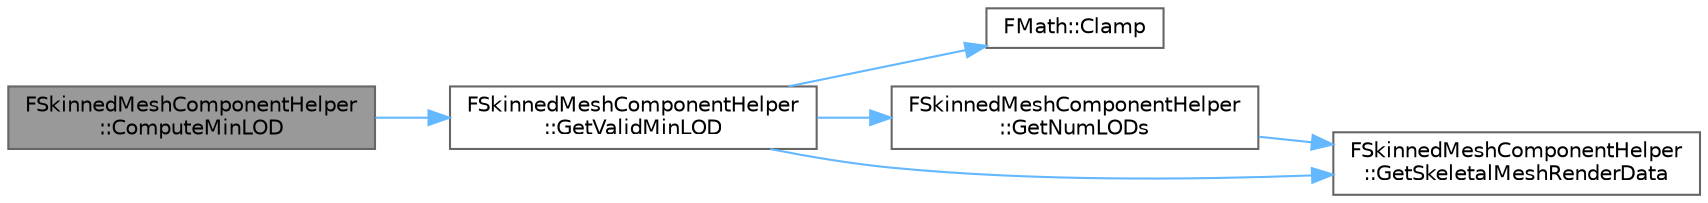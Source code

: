 digraph "FSkinnedMeshComponentHelper::ComputeMinLOD"
{
 // INTERACTIVE_SVG=YES
 // LATEX_PDF_SIZE
  bgcolor="transparent";
  edge [fontname=Helvetica,fontsize=10,labelfontname=Helvetica,labelfontsize=10];
  node [fontname=Helvetica,fontsize=10,shape=box,height=0.2,width=0.4];
  rankdir="LR";
  Node1 [id="Node000001",label="FSkinnedMeshComponentHelper\l::ComputeMinLOD",height=0.2,width=0.4,color="gray40", fillcolor="grey60", style="filled", fontcolor="black",tooltip=" "];
  Node1 -> Node2 [id="edge1_Node000001_Node000002",color="steelblue1",style="solid",tooltip=" "];
  Node2 [id="Node000002",label="FSkinnedMeshComponentHelper\l::GetValidMinLOD",height=0.2,width=0.4,color="grey40", fillcolor="white", style="filled",URL="$d5/dc7/classFSkinnedMeshComponentHelper.html#af06058da5cdc83765cc57878ab9cf80d",tooltip=" "];
  Node2 -> Node3 [id="edge2_Node000002_Node000003",color="steelblue1",style="solid",tooltip=" "];
  Node3 [id="Node000003",label="FMath::Clamp",height=0.2,width=0.4,color="grey40", fillcolor="white", style="filled",URL="$dc/d20/structFMath.html#a7dbca5929b2ea7f13304eb4c927dab6c",tooltip="Clamps X to be between Min and Max, inclusive."];
  Node2 -> Node4 [id="edge3_Node000002_Node000004",color="steelblue1",style="solid",tooltip=" "];
  Node4 [id="Node000004",label="FSkinnedMeshComponentHelper\l::GetNumLODs",height=0.2,width=0.4,color="grey40", fillcolor="white", style="filled",URL="$d5/dc7/classFSkinnedMeshComponentHelper.html#aaafc004685577c471b2658fb103ed3c6",tooltip=" "];
  Node4 -> Node5 [id="edge4_Node000004_Node000005",color="steelblue1",style="solid",tooltip=" "];
  Node5 [id="Node000005",label="FSkinnedMeshComponentHelper\l::GetSkeletalMeshRenderData",height=0.2,width=0.4,color="grey40", fillcolor="white", style="filled",URL="$d5/dc7/classFSkinnedMeshComponentHelper.html#a18d17c5ab31a1e334b89493c377b1d6b",tooltip=" "];
  Node2 -> Node5 [id="edge5_Node000002_Node000005",color="steelblue1",style="solid",tooltip=" "];
}
